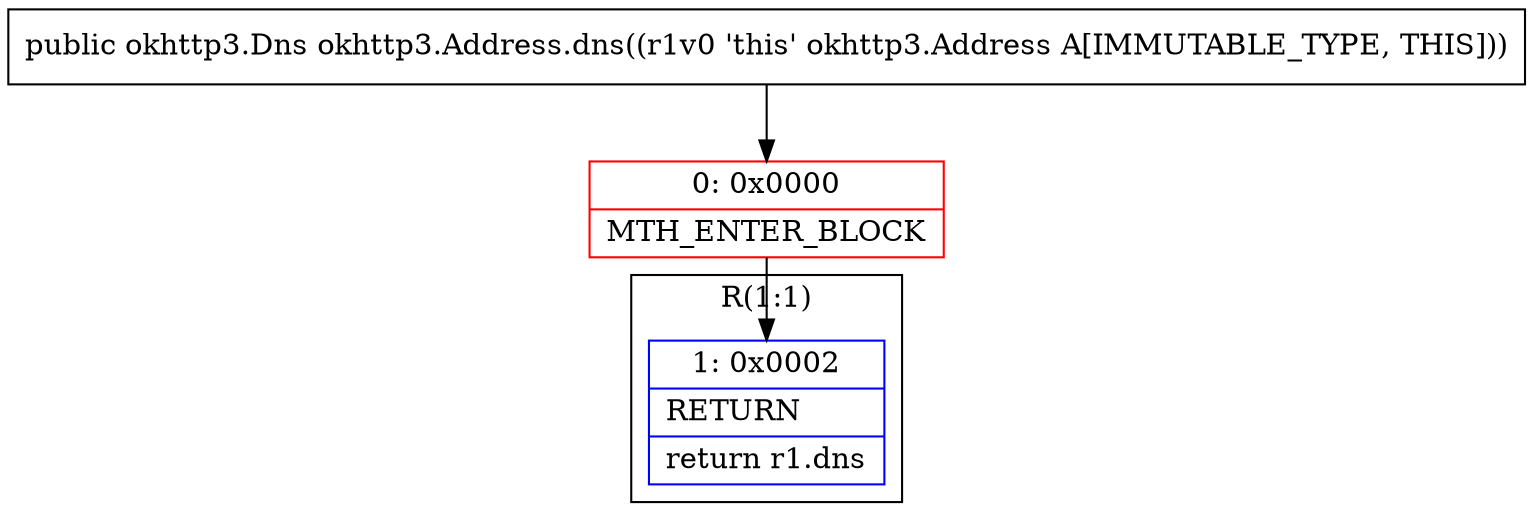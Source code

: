 digraph "CFG forokhttp3.Address.dns()Lokhttp3\/Dns;" {
subgraph cluster_Region_1819156083 {
label = "R(1:1)";
node [shape=record,color=blue];
Node_1 [shape=record,label="{1\:\ 0x0002|RETURN\l|return r1.dns\l}"];
}
Node_0 [shape=record,color=red,label="{0\:\ 0x0000|MTH_ENTER_BLOCK\l}"];
MethodNode[shape=record,label="{public okhttp3.Dns okhttp3.Address.dns((r1v0 'this' okhttp3.Address A[IMMUTABLE_TYPE, THIS])) }"];
MethodNode -> Node_0;
Node_0 -> Node_1;
}

